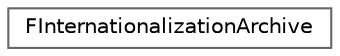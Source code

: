 digraph "Graphical Class Hierarchy"
{
 // INTERACTIVE_SVG=YES
 // LATEX_PDF_SIZE
  bgcolor="transparent";
  edge [fontname=Helvetica,fontsize=10,labelfontname=Helvetica,labelfontsize=10];
  node [fontname=Helvetica,fontsize=10,shape=box,height=0.2,width=0.4];
  rankdir="LR";
  Node0 [id="Node000000",label="FInternationalizationArchive",height=0.2,width=0.4,color="grey40", fillcolor="white", style="filled",URL="$da/d5e/classFInternationalizationArchive.html",tooltip=" "];
}
